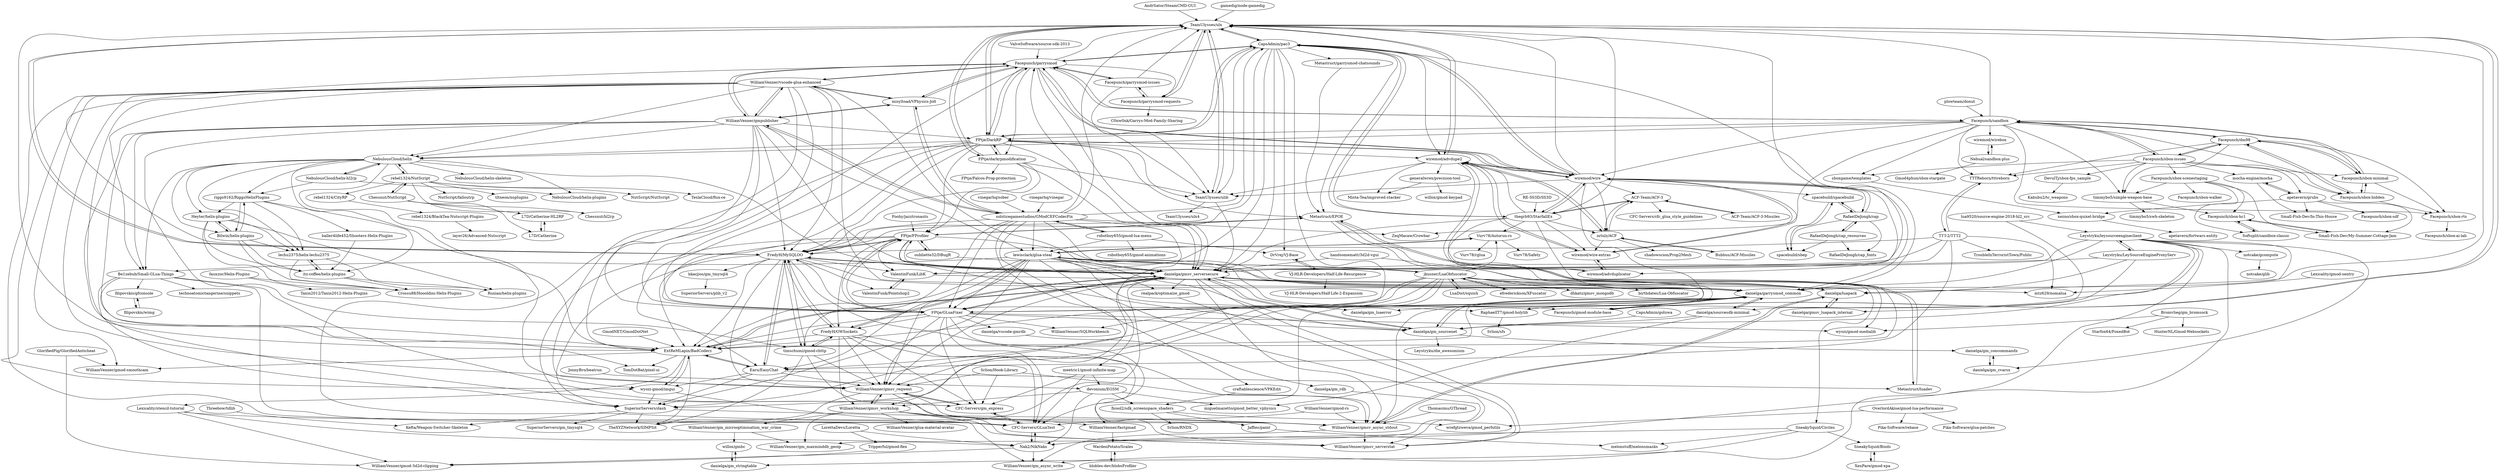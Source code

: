 digraph G {
"AndrSator/SteamCMD-GUI" -> "TeamUlysses/ulx" ["e"=1]
"ValveSoftware/source-sdk-2013" -> "Facepunch/garrysmod" ["e"=1]
"CapsAdmin/pac3" -> "TeamUlysses/ulx"
"CapsAdmin/pac3" -> "TeamUlysses/ulib"
"CapsAdmin/pac3" -> "wiremod/advdupe2"
"CapsAdmin/pac3" -> "FredyH/MySQLOO"
"CapsAdmin/pac3" -> "wiremod/wire"
"CapsAdmin/pac3" -> "thegrb93/StarfallEx"
"CapsAdmin/pac3" -> "ValentinFunk/LibK"
"CapsAdmin/pac3" -> "danielga/gmsv_serversecure"
"CapsAdmin/pac3" -> "Facepunch/garrysmod"
"CapsAdmin/pac3" -> "Earu/EasyChat"
"CapsAdmin/pac3" -> "danielga/garrysmod_common"
"CapsAdmin/pac3" -> "Metastruct/garrysmod-chatsounds"
"CapsAdmin/pac3" -> "FPtje/DarkRP"
"CapsAdmin/pac3" -> "DrVrej/VJ-Base"
"CapsAdmin/pac3" -> "Metastruct/EPOE"
"TTT-2/TTT2" -> "TTTReborn/tttreborn"
"TTT-2/TTT2" -> "danielga/gmsv_serversecure"
"TTT-2/TTT2" -> "FredyH/MySQLOO"
"TTT-2/TTT2" -> "Earu/EasyChat"
"TTT-2/TTT2" -> "ValentinFunk/LibK"
"TTT-2/TTT2" -> "mtz629/nomalua"
"TTT-2/TTT2" -> "TroubleInTerroristTown/Public" ["e"=1]
"SneakySquid/Circles" -> "Nak2/NikNaks"
"SneakySquid/Circles" -> "SneakySquid/Binds"
"SneakySquid/Circles" -> "melonstuff/melonsmasks"
"SneakySquid/Circles" -> "WilliamVenner/gm_async_write"
"plowteam/donut" -> "Facepunch/sandbox" ["e"=1]
"GlorifiedPig/GlorifiedAnticheat" -> "WilliamVenner/gmod-3d2d-clipping"
"GlorifiedPig/GlorifiedAnticheat" -> "WilliamVenner/gmod-smoothcam"
"lewisclark/glua-steal" -> "danielga/gmsv_serversecure"
"lewisclark/glua-steal" -> "Vurv78/Autorun-rs"
"lewisclark/glua-steal" -> "danielga/garrysmod_common"
"lewisclark/glua-steal" -> "danielga/gm_sourcenet"
"lewisclark/glua-steal" -> "Be1zebub/Small-GLua-Things"
"lewisclark/glua-steal" -> "SuperiorServers/dash"
"lewisclark/glua-steal" -> "Earu/EasyChat"
"lewisclark/glua-steal" -> "WilliamVenner/gmsv_reqwest"
"lewisclark/glua-steal" -> "ExtReMLapin/BadCoderz"
"lewisclark/glua-steal" -> "realpack/optimaize_gmod"
"lewisclark/glua-steal" -> "WilliamVenner/gmsv_serverstat"
"lewisclark/glua-steal" -> "Facepunch/gmod-module-base"
"lewisclark/glua-steal" -> "FPtje/GLuaFixer"
"lewisclark/glua-steal" -> "RaphaelIT7/gmod-holylib"
"lewisclark/glua-steal" -> "jkusner/LuaObfuscator"
"danielga/luapack" -> "danielga/gmsv_luapack_internal"
"danielga/luapack" -> "WilliamVenner/gmsv_async_stdout"
"solsticegamestudios/GModCEFCodecFix" -> "robotboy655/gmod-lua-menu"
"solsticegamestudios/GModCEFCodecFix" -> "misyltoad/VPhysics-Jolt" ["e"=1]
"solsticegamestudios/GModCEFCodecFix" -> "lewisclark/glua-steal"
"solsticegamestudios/GModCEFCodecFix" -> "WilliamVenner/gmpublisher"
"solsticegamestudios/GModCEFCodecFix" -> "FredyH/MySQLOO"
"solsticegamestudios/GModCEFCodecFix" -> "danielga/gmsv_serversecure"
"solsticegamestudios/GModCEFCodecFix" -> "Facepunch/garrysmod"
"solsticegamestudios/GModCEFCodecFix" -> "CapsAdmin/pac3"
"solsticegamestudios/GModCEFCodecFix" -> "timschumi/gmod-chttp"
"solsticegamestudios/GModCEFCodecFix" -> "TeamUlysses/ulx"
"solsticegamestudios/GModCEFCodecFix" -> "WilliamVenner/gmsv_workshop"
"solsticegamestudios/GModCEFCodecFix" -> "FPtje/GLuaFixer"
"solsticegamestudios/GModCEFCodecFix" -> "ZeqMacaw/Crowbar" ["e"=1]
"solsticegamestudios/GModCEFCodecFix" -> "craftablescience/VPKEdit" ["e"=1]
"solsticegamestudios/GModCEFCodecFix" -> "meetric1/gmod-infinite-map" ["e"=1]
"gamedig/node-gamedig" -> "TeamUlysses/ulx" ["e"=1]
"RafaelDeJongh/cap" -> "RafaelDeJongh/cap_resources"
"RafaelDeJongh/cap" -> "RafaelDeJongh/cap_fonts"
"RafaelDeJongh/cap" -> "spacebuild/spacebuild"
"RafaelDeJongh/cap" -> "spacebuild/sbep"
"RafaelDeJongh/cap" -> "wiremod/wire"
"RafaelDeJongh/cap_resources" -> "RafaelDeJongh/cap"
"RafaelDeJongh/cap_resources" -> "RafaelDeJongh/cap_fonts"
"RafaelDeJongh/cap_resources" -> "spacebuild/sbep"
"Facepunch/garrysmod-issues" -> "Facepunch/garrysmod-requests"
"Facepunch/garrysmod-issues" -> "TeamUlysses/ulx"
"Facepunch/garrysmod-issues" -> "Facepunch/garrysmod"
"Facepunch/garrysmod-issues" -> "TeamUlysses/ulib"
"FPtje/darkrpmodification" -> "FPtje/DarkRP"
"FPtje/darkrpmodification" -> "FPtje/Falcos-Prop-protection"
"FPtje/darkrpmodification" -> "TeamUlysses/ulx"
"FPtje/darkrpmodification" -> "FredyH/MySQLOO"
"FPtje/darkrpmodification" -> "TeamUlysses/ulib"
"FPtje/darkrpmodification" -> "FPtje/FProfiler"
"FPtje/darkrpmodification" -> "danielga/gmsv_serversecure"
"FredyH/GWSockets" -> "FredyH/MySQLOO"
"FredyH/GWSockets" -> "danielga/gmsv_serversecure"
"FredyH/GWSockets" -> "timschumi/gmod-chttp"
"FredyH/GWSockets" -> "CFC-Servers/GLuaTest"
"FredyH/GWSockets" -> "WilliamVenner/gmsv_reqwest"
"FredyH/GWSockets" -> "WilliamVenner/gmsv_workshop"
"FredyH/GWSockets" -> "WilliamVenner/gmsv_serverstat"
"FredyH/GWSockets" -> "ExtReMLapin/BadCoderz"
"FredyH/GWSockets" -> "CFC-Servers/gm_express"
"wiremod/advdupe2" -> "wiremod/wire-extras"
"wiremod/advdupe2" -> "wiremod/advduplicator"
"wiremod/advdupe2" -> "wiremod/wire"
"wiremod/advdupe2" -> "nrlulz/ACF"
"wiremod/advdupe2" -> "TeamUlysses/ulx"
"wiremod/advdupe2" -> "Mista-Tea/improved-stacker"
"wiremod/advdupe2" -> "TeamUlysses/ulib"
"wiremod/advdupe2" -> "generalwrex/precision-tool"
"LorettaDevs/Loretta" -> "Tripperful/gmod-flex"
"LorettaDevs/Loretta" -> "Nak2/NikNaks"
"Facepunch/garrysmod-requests" -> "Facepunch/garrysmod-issues"
"Facepunch/garrysmod-requests" -> "C0nw0nk/Garrys-Mod-Family-Sharing"
"Facepunch/garrysmod-requests" -> "TeamUlysses/ulx"
"danielga/gmsv_luapack_internal" -> "danielga/luapack"
"Threebow/tdlib" -> "Kefta/Weapon-Switcher-Skeleton"
"Lexicality/stencil-tutorial" -> "Nak2/NikNaks"
"Lexicality/stencil-tutorial" -> "CFC-Servers/GLuaTest"
"Lexicality/stencil-tutorial" -> "WilliamVenner/gmod-3d2d-clipping"
"wyozi-gmod/imgui" -> "ExtReMLapin/BadCoderz"
"wyozi-gmod/imgui" -> "CFC-Servers/GLuaTest"
"wyozi-gmod/imgui" -> "SuperiorServers/dash"
"VJ-HLR-Developers/Half-Life-Resurgence" -> "DrVrej/VJ-Base"
"VJ-HLR-Developers/Half-Life-Resurgence" -> "VJ-HLR-Developers/Half-Life-2-Expansion"
"Chessnut/NutScript" -> "rebel1324/NutScript"
"Chessnut/NutScript" -> "Chessnut/hl2rp"
"Chessnut/NutScript" -> "L7D/Catherine"
"Chessnut/NutScript" -> "L7D/Catherine-HL2RP"
"NebulousCloud/helix-hl2rp" -> "NebulousCloud/helix"
"NebulousCloud/helix-hl2rp" -> "NebulousCloud/helix-plugins"
"NebulousCloud/helix-hl2rp" -> "riggs9162/RiggsHelixPlugins"
"ValentinFunk/LibK" -> "ValentinFunk/Pointshop2"
"ValentinFunk/LibK" -> "mtz629/nomalua"
"GmodNET/GmodDotNet" -> "ExtReMLapin/BadCoderz"
"Bromvlieg/gm_bromsock" -> "Starfox64/FoxedBot"
"Bromvlieg/gm_bromsock" -> "HunterNL/Gmod-Websockets"
"Bromvlieg/gm_bromsock" -> "wyozi/gmod-medialib"
"oubliette32/DBugR" -> "FPtje/FProfiler"
"oubliette32/DBugR" -> "danielga/luapack"
"Foohy/jazztronauts" -> "FPtje/FProfiler"
"generalwrex/precision-tool" -> "willox/gmod-keypad"
"generalwrex/precision-tool" -> "Mista-Tea/improved-stacker"
"Thomasims/GThread" -> "WilliamVenner/gmsv_async_stdout"
"ValentinFunk/Pointshop2" -> "ValentinFunk/LibK"
"handsomematt/3d2d-vgui" -> "danielga/gmsv_serversecure"
"handsomematt/3d2d-vgui" -> "SneakySquid/Circles"
"Lexicality/gmod-sentry" -> "mtz629/nomalua"
"notcake/gcompute" -> "notcake/glib"
"Tripperful/gmod-flex" -> "WilliamVenner/gmod-3d2d-clipping"
"RE-SS3D/SS3D" -> "thegrb93/StarfallEx" ["e"=1]
"Be1zebub/Small-GLua-Things" -> "TomDotBat/pixel-ui"
"Be1zebub/Small-GLua-Things" -> "CFC-Servers/gm_express"
"Be1zebub/Small-GLua-Things" -> "SuperiorServers/dash"
"Be1zebub/Small-GLua-Things" -> "CFC-Servers/GLuaTest"
"Be1zebub/Small-GLua-Things" -> "technoatomictangerine/snippets"
"Be1zebub/Small-GLua-Things" -> "filipovskis/gfconsole"
"Leystryku/LeySourceEngineProxyServ" -> "Leystryku/leysourceengineclient"
"Leystryku/LeySourceEngineProxyServ" -> "danielga/luapack"
"Leystryku/LeySourceEngineProxyServ" -> "danielga/gmsv_serversecure"
"Leystryku/LeySourceEngineProxyServ" -> "danielga/gmsv_luapack_internal"
"robotboy655/gmod-lua-menu" -> "robotboy655/gmod-animations" ["e"=1]
"robotboy655/gmod-lua-menu" -> "solsticegamestudios/GModCEFCodecFix"
"robotboy655/gmod-lua-menu" -> "lewisclark/glua-steal"
"robotboy655/gmod-lua-menu" -> "DrVrej/VJ-Base"
"Srlion/Hook-Library" -> "WilliamVenner/gmsv_reqwest"
"Srlion/Hook-Library" -> "CFC-Servers/gm_express"
"Srlion/Hook-Library" -> "WilliamVenner/gmsv_async_stdout"
"ACF-Team/ACF-3" -> "ACF-Team/ACF-3-Missiles"
"ACF-Team/ACF-3" -> "thegrb93/StarfallEx"
"ACF-Team/ACF-3" -> "CFC-Servers/cfc_glua_style_guidelines"
"ACF-Team/ACF-3" -> "nrlulz/ACF"
"lua9520/source-engine-2018-hl2_src" -> "Leystryku/leysourceengineclient" ["e"=1]
"lua9520/source-engine-2018-hl2_src" -> "danielga/sourcesdk-minimal" ["e"=1]
"Metastruct/EPOE" -> "Metastruct/luadev"
"Metastruct/EPOE" -> "danielga/luapack"
"Metastruct/EPOE" -> "FPtje/FProfiler"
"Metastruct/EPOE" -> "wyozi/gmod-medialib"
"FredyH/MySQLOO" -> "FredyH/GWSockets"
"FredyH/MySQLOO" -> "danielga/gmsv_serversecure"
"FredyH/MySQLOO" -> "timschumi/gmod-chttp"
"FredyH/MySQLOO" -> "bkacjios/gm_tmysql4"
"FredyH/MySQLOO" -> "Earu/EasyChat"
"FredyH/MySQLOO" -> "SuperiorServers/dash"
"FredyH/MySQLOO" -> "Metastruct/EPOE"
"FredyH/MySQLOO" -> "FPtje/FProfiler"
"FredyH/MySQLOO" -> "TeamUlysses/ulx"
"FredyH/MySQLOO" -> "ValentinFunk/LibK"
"FredyH/MySQLOO" -> "ValentinFunk/Pointshop2"
"FredyH/MySQLOO" -> "WilliamVenner/gmsv_async_stdout"
"FredyH/MySQLOO" -> "WilliamVenner/gmsv_reqwest"
"FredyH/MySQLOO" -> "ExtReMLapin/BadCoderz"
"FredyH/MySQLOO" -> "danielga/garrysmod_common"
"fauxzor/Helix-Plugins" -> "Taxin2012/Taxin2012-Helix-Plugins"
"fauxzor/Helix-Plugins" -> "Crossu88/Hoooldini-Helix-Plugins"
"lechu2375/helix-lechu2375" -> "itz-coffee/helix-plugins"
"lechu2375/helix-lechu2375" -> "Runian/helix-plugins"
"lechu2375/helix-lechu2375" -> "Crossu88/Hoooldini-Helix-Plugins"
"Heyter/helix-plugins" -> "lechu2375/helix-lechu2375"
"Heyter/helix-plugins" -> "itz-coffee/helix-plugins"
"Heyter/helix-plugins" -> "Crossu88/Hoooldini-Helix-Plugins"
"Heyter/helix-plugins" -> "Bilwin/helix-plugins"
"Heyter/helix-plugins" -> "Runian/helix-plugins"
"timschumi/gmod-chttp" -> "TheXYZNetwork/SIMPSit"
"timschumi/gmod-chttp" -> "WilliamVenner/gmsv_reqwest"
"timschumi/gmod-chttp" -> "WilliamVenner/gmsv_async_stdout"
"timschumi/gmod-chttp" -> "FredyH/MySQLOO"
"timschumi/gmod-chttp" -> "FredyH/GWSockets"
"SneakySquid/Binds" -> "XenPare/gmod-xpa"
"realpack/optimaize_gmod" -> "WilliamVenner/gmsv_serverstat"
"Bubbus/ACF-Missiles" -> "nrlulz/ACF"
"ExtReMLapin/BadCoderz" -> "wyozi-gmod/imgui"
"ExtReMLapin/BadCoderz" -> "TheXYZNetwork/SIMPSit"
"ExtReMLapin/BadCoderz" -> "TomDotBat/pixel-ui"
"ExtReMLapin/BadCoderz" -> "danielga/gmsv_serversecure"
"ExtReMLapin/BadCoderz" -> "WilliamVenner/gmod-smoothcam"
"ExtReMLapin/BadCoderz" -> "Lexicality/stencil-tutorial"
"ExtReMLapin/BadCoderz" -> "Earu/EasyChat"
"ACF-Team/ACF-3-Missiles" -> "ACF-Team/ACF-3"
"WilliamVenner/vscode-glua-enhanced" -> "WilliamVenner/gmpublisher"
"WilliamVenner/vscode-glua-enhanced" -> "NebulousCloud/helix"
"WilliamVenner/vscode-glua-enhanced" -> "WilliamVenner/gmsv_reqwest"
"WilliamVenner/vscode-glua-enhanced" -> "FPtje/GLuaFixer"
"WilliamVenner/vscode-glua-enhanced" -> "WilliamVenner/gmsv_async_stdout"
"WilliamVenner/vscode-glua-enhanced" -> "CFC-Servers/GLuaTest"
"WilliamVenner/vscode-glua-enhanced" -> "ExtReMLapin/BadCoderz"
"WilliamVenner/vscode-glua-enhanced" -> "misyltoad/VPhysics-Jolt" ["e"=1]
"WilliamVenner/vscode-glua-enhanced" -> "danielga/gmsv_serversecure"
"WilliamVenner/vscode-glua-enhanced" -> "wyozi-gmod/imgui"
"WilliamVenner/vscode-glua-enhanced" -> "Facepunch/garrysmod"
"WilliamVenner/vscode-glua-enhanced" -> "Be1zebub/Small-GLua-Things"
"WilliamVenner/vscode-glua-enhanced" -> "FredyH/MySQLOO"
"WilliamVenner/vscode-glua-enhanced" -> "danielga/garrysmod_common"
"WilliamVenner/vscode-glua-enhanced" -> "WilliamVenner/gmod-smoothcam"
"FPtje/GLuaFixer" -> "FPtje/FProfiler"
"FPtje/GLuaFixer" -> "danielga/gmsv_serversecure"
"FPtje/GLuaFixer" -> "danielga/garrysmod_common"
"FPtje/GLuaFixer" -> "ExtReMLapin/BadCoderz"
"FPtje/GLuaFixer" -> "WilliamVenner/fastgmad"
"FPtje/GLuaFixer" -> "danielga/vscode-gmrdb"
"FPtje/GLuaFixer" -> "wyozi/gmod-medialib"
"FPtje/GLuaFixer" -> "CFC-Servers/gm_express"
"FPtje/GLuaFixer" -> "FredyH/GWSockets"
"FPtje/GLuaFixer" -> "FredyH/MySQLOO"
"FPtje/GLuaFixer" -> "CFC-Servers/GLuaTest"
"FPtje/GLuaFixer" -> "danielga/gm_sourcenet"
"FPtje/GLuaFixer" -> "WilliamVenner/gmsv_reqwest"
"FPtje/GLuaFixer" -> "WilliamVenner/SQLWorkbench"
"WilliamVenner/gmpublisher" -> "WilliamVenner/vscode-glua-enhanced"
"WilliamVenner/gmpublisher" -> "Facepunch/garrysmod"
"WilliamVenner/gmpublisher" -> "misyltoad/VPhysics-Jolt" ["e"=1]
"WilliamVenner/gmpublisher" -> "FPtje/GLuaFixer"
"WilliamVenner/gmpublisher" -> "solsticegamestudios/GModCEFCodecFix"
"WilliamVenner/gmpublisher" -> "FredyH/MySQLOO"
"WilliamVenner/gmpublisher" -> "danielga/gmsv_serversecure"
"WilliamVenner/gmpublisher" -> "FPtje/DarkRP"
"WilliamVenner/gmpublisher" -> "WilliamVenner/gmsv_reqwest"
"WilliamVenner/gmpublisher" -> "NebulousCloud/helix"
"WilliamVenner/gmpublisher" -> "ExtReMLapin/BadCoderz"
"WilliamVenner/gmpublisher" -> "lewisclark/glua-steal"
"WilliamVenner/gmpublisher" -> "Be1zebub/Small-GLua-Things"
"WilliamVenner/gmpublisher" -> "timschumi/gmod-chttp"
"WilliamVenner/gmpublisher" -> "CFC-Servers/gm_express"
"timmybo5/simple-weapon-base" -> "Facepunch/sbox-hc1"
"timmybo5/simple-weapon-base" -> "timmybo5/swb-skeleton"
"Facepunch/sandbox" -> "Facepunch/dm98"
"Facepunch/sandbox" -> "Facepunch/sbox-issues"
"Facepunch/sandbox" -> "Facepunch/sbox-minimal"
"Facepunch/sandbox" -> "Facepunch/garrysmod"
"Facepunch/sandbox" -> "wiremod/wirebox"
"Facepunch/sandbox" -> "Facepunch/sbox-hidden"
"Facepunch/sandbox" -> "TTTReborn/tttreborn"
"Facepunch/sandbox" -> "Facepunch/sbox-rts"
"Facepunch/sandbox" -> "NebulousCloud/helix"
"Facepunch/sandbox" -> "timmybo5/simple-weapon-base"
"Facepunch/sandbox" -> "FPtje/DarkRP"
"Facepunch/sandbox" -> "wiremod/wire"
"Facepunch/sandbox" -> "sboxgame/templates"
"Facepunch/sandbox" -> "TeamUlysses/ulx"
"Facepunch/sandbox" -> "ZeqMacaw/Crowbar" ["e"=1]
"Vurv78/Autorun-rs" -> "Vurv78/Safety"
"Vurv78/Autorun-rs" -> "Vurv78/rglua"
"Vurv78/Autorun-rs" -> "lewisclark/glua-steal"
"wiremod/wirebox" -> "Nebual/sandbox-plus"
"Facepunch/sbox-issues" -> "Facepunch/sandbox"
"Facepunch/sbox-issues" -> "Facepunch/dm98"
"Facepunch/sbox-issues" -> "Facepunch/sbox-minimal"
"Facepunch/sbox-issues" -> "Facepunch/sbox-hidden"
"Facepunch/sbox-issues" -> "DevulTj/sbox-fps_sample"
"Facepunch/sbox-issues" -> "Facepunch/sbox-scenestaging"
"Facepunch/sbox-issues" -> "timmybo5/simple-weapon-base"
"Facepunch/sbox-issues" -> "sboxgame/templates"
"Facepunch/sbox-issues" -> "TTTReborn/tttreborn"
"Facepunch/sbox-issues" -> "apetavern/grubs"
"Facepunch/sbox-issues" -> "mocha-engine/mocha"
"Facepunch/dm98" -> "Facepunch/sbox-minimal"
"Facepunch/dm98" -> "Facepunch/sbox-hidden"
"Facepunch/dm98" -> "Facepunch/sandbox"
"Facepunch/dm98" -> "Facepunch/sbox-issues"
"Facepunch/dm98" -> "Facepunch/sbox-rts"
"Facepunch/dm98" -> "timmybo5/simple-weapon-base"
"Facepunch/dm98" -> "TTTReborn/tttreborn"
"WilliamVenner/gmsv_reqwest" -> "WilliamVenner/gmsv_serverstat"
"WilliamVenner/gmsv_reqwest" -> "WilliamVenner/gmsv_workshop"
"WilliamVenner/gmsv_reqwest" -> "WilliamVenner/gmsv_async_stdout"
"WilliamVenner/gmsv_reqwest" -> "CFC-Servers/gm_express"
"WilliamVenner/gmsv_reqwest" -> "TheXYZNetwork/SIMPSit"
"Facepunch/sbox-hidden" -> "Facepunch/dm98"
"Facepunch/sbox-hidden" -> "Facepunch/sbox-minimal"
"Facepunch/sbox-hidden" -> "Facepunch/sbox-rts"
"Facepunch/sbox-minimal" -> "Facepunch/dm98"
"Facepunch/sbox-minimal" -> "Facepunch/sbox-hidden"
"Facepunch/sbox-minimal" -> "Facepunch/sbox-rts"
"Facepunch/sbox-minimal" -> "Facepunch/sandbox"
"TTTReborn/tttreborn" -> "TTT-2/TTT2"
"Metastruct/garrysmod-chatsounds" -> "Metastruct/EPOE"
"L7D/Catherine" -> "L7D/Catherine-HL2RP"
"L7D/Catherine-HL2RP" -> "L7D/Catherine"
"Bilwin/helix-plugins" -> "riggs9162/RiggsHelixPlugins"
"Bilwin/helix-plugins" -> "lechu2375/helix-lechu2375"
"Bilwin/helix-plugins" -> "Heyter/helix-plugins"
"Bilwin/helix-plugins" -> "itz-coffee/helix-plugins"
"Bilwin/helix-plugins" -> "Crossu88/Hoooldini-Helix-Plugins"
"riggs9162/RiggsHelixPlugins" -> "Bilwin/helix-plugins"
"riggs9162/RiggsHelixPlugins" -> "lechu2375/helix-lechu2375"
"riggs9162/RiggsHelixPlugins" -> "baller4life452/Shooters-Helix-Plugins"
"riggs9162/RiggsHelixPlugins" -> "itz-coffee/helix-plugins"
"riggs9162/RiggsHelixPlugins" -> "Heyter/helix-plugins"
"baller4life452/Shooters-Helix-Plugins" -> "itz-coffee/helix-plugins"
"itz-coffee/helix-plugins" -> "Runian/helix-plugins"
"itz-coffee/helix-plugins" -> "lechu2375/helix-lechu2375"
"itz-coffee/helix-plugins" -> "Crossu88/Hoooldini-Helix-Plugins"
"WilliamVenner/gmsv_async_stdout" -> "WilliamVenner/gm_async_write"
"WilliamVenner/gmsv_async_stdout" -> "danielga/luapack"
"WilliamVenner/gmsv_async_stdout" -> "WilliamVenner/gmsv_serverstat"
"Nebual/sandbox-plus" -> "wiremod/wirebox"
"Nebual/sandbox-plus" -> "Gmod4phun/sbox-stargate"
"XenPare/gmod-xpa" -> "SneakySquid/Binds"
"danielga/gm_rdb" -> "WilliamVenner/gm_maxminddb_geoip"
"danielga/vscode-gmrdb" -> "danielga/gm_rdb"
"Facepunch/sbox-rts" -> "Facepunch/sbox-ai-lab"
"willox/gmbc" -> "danielga/gm_stringtable"
"filipovskis/gfconsole" -> "filipovskis/wimg"
"Nak2/NikNaks" -> "WilliamVenner/gmod-3d2d-clipping"
"Nak2/NikNaks" -> "CFC-Servers/GLuaTest"
"Nak2/NikNaks" -> "WilliamVenner/gm_async_write"
"apetavern/grubs" -> "Small-Fish-Dev/In-This-House"
"apetavern/grubs" -> "mocha-engine/mocha"
"apetavern/grubs" -> "Facepunch/sbox-sdf"
"apetavern/grubs" -> "Small-Fish-Dev/My-Summer-Cottage-Jam"
"apetavern/grubs" -> "xezno/sbox-quixel-bridge"
"OverlordAkise/gmod-lua-performance" -> "Pika-Software/rebase"
"OverlordAkise/gmod-lua-performance" -> "Pika-Software/glua-patches"
"OverlordAkise/gmod-lua-performance" -> "wrefgtzweve/gmod_perfutils"
"mocha-engine/mocha" -> "apetavern/grubs"
"mocha-engine/mocha" -> "Small-Fish-Dev/In-This-House"
"wiremod/wire" -> "wiremod/advdupe2"
"wiremod/wire" -> "wiremod/wire-extras"
"wiremod/wire" -> "thegrb93/StarfallEx"
"wiremod/wire" -> "wiremod/advduplicator"
"wiremod/wire" -> "Facepunch/garrysmod"
"wiremod/wire" -> "TeamUlysses/ulx"
"wiremod/wire" -> "CapsAdmin/pac3"
"wiremod/wire" -> "nrlulz/ACF"
"wiremod/wire" -> "spacebuild/spacebuild"
"wiremod/wire" -> "RafaelDeJongh/cap"
"wiremod/wire" -> "ACF-Team/ACF-3"
"wiremod/wire" -> "FPtje/DarkRP"
"wiremod/wire" -> "TeamUlysses/ulib"
"wiremod/wire" -> "FPtje/GLuaFixer"
"wiremod/wire" -> "danielga/garrysmod_common"
"danielga/gm_sourcenet" -> "danielga/garrysmod_common"
"danielga/gm_sourcenet" -> "danielga/gmsv_serversecure"
"danielga/gm_sourcenet" -> "danielga/gm_concommandx"
"danielga/gm_sourcenet" -> "Leystryku/die_awesomium"
"WilliamVenner/gm_microoptimisation_war_crime" -> "WilliamVenner/gm_maxminddb_geoip"
"WilliamVenner/gm_microoptimisation_war_crime" -> "willox/gmbc"
"WilliamVenner/gmsv_workshop" -> "WilliamVenner/gm_async_write"
"WilliamVenner/gmsv_workshop" -> "WilliamVenner/gmsv_reqwest"
"WilliamVenner/gmsv_workshop" -> "WilliamVenner/gmsv_serverstat"
"WilliamVenner/gmsv_workshop" -> "WilliamVenner/fastgmad"
"WilliamVenner/gmsv_workshop" -> "WilliamVenner/gm_maxminddb_geoip"
"WilliamVenner/gmsv_workshop" -> "WilliamVenner/gm_microoptimisation_war_crime"
"WilliamVenner/gmsv_workshop" -> "WilliamVenner/glua-material-avatar"
"danielga/gmsv_serversecure" -> "danielga/gm_sourcenet"
"danielga/gmsv_serversecure" -> "danielga/garrysmod_common"
"danielga/gmsv_serversecure" -> "WilliamVenner/gmsv_reqwest"
"danielga/gmsv_serversecure" -> "WilliamVenner/gmsv_serverstat"
"danielga/gmsv_serversecure" -> "WilliamVenner/gmsv_async_stdout"
"danielga/gmsv_serversecure" -> "FredyH/MySQLOO"
"danielga/gmsv_serversecure" -> "SuperiorServers/dash"
"danielga/gmsv_serversecure" -> "danielga/gm_luaerror"
"danielga/gmsv_serversecure" -> "ExtReMLapin/BadCoderz"
"danielga/gmsv_serversecure" -> "FredyH/GWSockets"
"danielga/gmsv_serversecure" -> "danielga/luapack"
"danielga/gmsv_serversecure" -> "FPtje/FProfiler"
"danielga/gmsv_serversecure" -> "realpack/optimaize_gmod"
"danielga/gmsv_serversecure" -> "TheXYZNetwork/SIMPSit"
"danielga/gmsv_serversecure" -> "FPtje/GLuaFixer"
"WilliamVenner/gmod-rs" -> "WilliamVenner/gmsv_async_stdout"
"WilliamVenner/gmod-rs" -> "CFC-Servers/GLuaTest"
"thegrb93/StarfallEx" -> "wiremod/wire"
"thegrb93/StarfallEx" -> "wiremod/wire-extras"
"thegrb93/StarfallEx" -> "ACF-Team/ACF-3"
"thegrb93/StarfallEx" -> "wiremod/advdupe2"
"thegrb93/StarfallEx" -> "TeamUlysses/ulx"
"thegrb93/StarfallEx" -> "CapsAdmin/pac3"
"thegrb93/StarfallEx" -> "nrlulz/ACF"
"thegrb93/StarfallEx" -> "danielga/gmsv_serversecure"
"thegrb93/StarfallEx" -> "danielga/garrysmod_common"
"thegrb93/StarfallEx" -> "ExtReMLapin/BadCoderz"
"thegrb93/StarfallEx" -> "Vurv78/Autorun-rs"
"danielga/garrysmod_common" -> "danielga/sourcesdk-minimal"
"danielga/garrysmod_common" -> "danielga/gm_sourcenet"
"danielga/garrysmod_common" -> "danielga/gmsv_serversecure"
"danielga/garrysmod_common" -> "danielga/gm_luaerror"
"danielga/garrysmod_common" -> "Facepunch/gmod-module-base"
"danielga/garrysmod_common" -> "FPtje/GLuaFixer"
"danielga/garrysmod_common" -> "ExtReMLapin/BadCoderz"
"danielga/garrysmod_common" -> "RaphaelIT7/gmod-holylib"
"TeamUlysses/ulx" -> "TeamUlysses/ulib"
"TeamUlysses/ulx" -> "wiremod/advdupe2"
"TeamUlysses/ulx" -> "CapsAdmin/pac3"
"TeamUlysses/ulx" -> "FredyH/MySQLOO"
"TeamUlysses/ulx" -> "Facepunch/gmod-module-base"
"TeamUlysses/ulx" -> "danielga/gmsv_serversecure"
"TeamUlysses/ulx" -> "ExtReMLapin/BadCoderz"
"TeamUlysses/ulx" -> "Facepunch/garrysmod-requests"
"TeamUlysses/ulx" -> "FPtje/darkrpmodification"
"TeamUlysses/ulx" -> "FPtje/DarkRP"
"TeamUlysses/ulx" -> "danielga/garrysmod_common"
"TeamUlysses/ulib" -> "TeamUlysses/ulx"
"TeamUlysses/ulib" -> "TeamUlysses/ulx4"
"TeamUlysses/ulib" -> "danielga/gmsv_serversecure"
"wiremod/advduplicator" -> "wiremod/wire-extras"
"wiremod/advduplicator" -> "wiremod/advdupe2"
"Metastruct/luadev" -> "Metastruct/EPOE"
"bkacjios/gm_tmysql4" -> "SuperiorServers/plib_v2"
"danielga/gm_stringtable" -> "willox/gmbc"
"CFC-Servers/GLuaTest" -> "CFC-Servers/gm_express"
"CFC-Servers/GLuaTest" -> "Nak2/NikNaks"
"filipovskis/wimg" -> "filipovskis/gfconsole"
"xezno/sbox-quixel-bridge" -> "apetavern/fortwars-entity"
"danielga/gm_cvarsx" -> "danielga/gm_concommandx"
"danielga/gm_concommandx" -> "danielga/gm_cvarsx"
"meetric1/gmod-infinite-map" -> "devonium/EGSM" ["e"=1]
"meetric1/gmod-infinite-map" -> "CFC-Servers/gm_express" ["e"=1]
"meetric1/gmod-infinite-map" -> "CFC-Servers/GLuaTest" ["e"=1]
"vinegarhq/vinegar" -> "solsticegamestudios/GModCEFCodecFix" ["e"=1]
"Leystryku/leysourceengineclient" -> "Leystryku/LeySourceEngineProxyServ"
"Leystryku/leysourceengineclient" -> "danielga/garrysmod_common"
"Leystryku/leysourceengineclient" -> "danielga/gm_sourcenet"
"Leystryku/leysourceengineclient" -> "notcake/gcompute"
"Leystryku/leysourceengineclient" -> "danielga/gmsv_serversecure"
"Leystryku/leysourceengineclient" -> "Nak2/NikNaks"
"Leystryku/leysourceengineclient" -> "danielga/gm_stringtable"
"Leystryku/leysourceengineclient" -> "RaphaelIT7/gmod-holylib"
"Leystryku/leysourceengineclient" -> "danielga/gm_cvarsx"
"Leystryku/leysourceengineclient" -> "danielga/luapack"
"misyltoad/VPhysics-Jolt" -> "solsticegamestudios/GModCEFCodecFix" ["e"=1]
"misyltoad/VPhysics-Jolt" -> "WilliamVenner/gmpublisher" ["e"=1]
"misyltoad/VPhysics-Jolt" -> "WilliamVenner/vscode-glua-enhanced" ["e"=1]
"misyltoad/VPhysics-Jolt" -> "Facepunch/garrysmod" ["e"=1]
"danielga/sourcesdk-minimal" -> "danielga/garrysmod_common"
"danielga/sourcesdk-minimal" -> "danielga/gm_sourcenet"
"danielga/sourcesdk-minimal" -> "miguelmazetto/gmod_better_vphysics"
"craftablescience/VPKEdit" -> "ficool2/sdk_screenspace_shaders" ["e"=1]
"spacebuild/spacebuild" -> "spacebuild/sbep"
"spacebuild/spacebuild" -> "RafaelDeJongh/cap"
"FPtje/FProfiler" -> "oubliette32/DBugR"
"FPtje/FProfiler" -> "FPtje/GLuaFixer"
"FPtje/FProfiler" -> "danielga/gmsv_serversecure"
"FPtje/FProfiler" -> "Metastruct/EPOE"
"FPtje/FProfiler" -> "FredyH/MySQLOO"
"FPtje/FProfiler" -> "ExtReMLapin/BadCoderz"
"FPtje/FProfiler" -> "ValentinFunk/LibK"
"FPtje/FProfiler" -> "danielga/garrysmod_common"
"FPtje/FProfiler" -> "FredyH/GWSockets"
"FPtje/FProfiler" -> "SuperiorServers/dash"
"FPtje/FProfiler" -> "danielga/gm_sourcenet"
"LuaDist/squish" -> "jkusner/LuaObfuscator"
"DrVrej/VJ-Base" -> "VJ-HLR-Developers/Half-Life-Resurgence"
"spacebuild/sbep" -> "spacebuild/spacebuild"
"sboxgame/templates" -> "xezno/sbox-quixel-bridge"
"CFC-Servers/gm_express" -> "CFC-Servers/GLuaTest"
"CFC-Servers/gm_express" -> "WilliamVenner/gmsv_reqwest"
"DevulTj/sbox-fps_sample" -> "Kabubu2/tc_weapons"
"JonnyBro/beatrun" -> "devonium/EGSM" ["e"=1]
"jkusner/LuaObfuscator" -> "ExtReMLapin/BadCoderz"
"jkusner/LuaObfuscator" -> "danielga/luapack"
"jkusner/LuaObfuscator" -> "efrederickson/XFuscator" ["e"=1]
"jkusner/LuaObfuscator" -> "WilliamVenner/gmsv_reqwest"
"jkusner/LuaObfuscator" -> "WilliamVenner/gmsv_async_stdout"
"jkusner/LuaObfuscator" -> "LuaDist/squish"
"jkusner/LuaObfuscator" -> "WilliamVenner/SQLWorkbench"
"jkusner/LuaObfuscator" -> "lewisclark/glua-steal"
"jkusner/LuaObfuscator" -> "SuperiorServers/dash"
"jkusner/LuaObfuscator" -> "FPtje/GLuaFixer"
"jkusner/LuaObfuscator" -> "CFC-Servers/GLuaTest"
"jkusner/LuaObfuscator" -> "Vurv78/Autorun-rs"
"jkusner/LuaObfuscator" -> "dhkatz/gmsv_mongodb"
"jkusner/LuaObfuscator" -> "birthdates/Lua-Obfuscator" ["e"=1]
"devonium/EGSM" -> "WilliamVenner/gmsv_workshop"
"devonium/EGSM" -> "ficool2/sdk_screenspace_shaders"
"devonium/EGSM" -> "Nak2/NikNaks"
"devonium/EGSM" -> "miguelmazetto/gmod_better_vphysics"
"SuperiorServers/dash" -> "SuperiorServers/gm_tmysql4"
"SuperiorServers/dash" -> "Kefta/Weapon-Switcher-Skeleton"
"SuperiorServers/dash" -> "WilliamVenner/gmsv_async_stdout"
"SuperiorServers/dash" -> "TheXYZNetwork/SIMPSit"
"FPtje/DarkRP" -> "FPtje/darkrpmodification"
"FPtje/DarkRP" -> "Facepunch/garrysmod"
"FPtje/DarkRP" -> "TeamUlysses/ulx"
"FPtje/DarkRP" -> "FredyH/MySQLOO"
"FPtje/DarkRP" -> "TeamUlysses/ulib"
"FPtje/DarkRP" -> "danielga/gmsv_serversecure"
"FPtje/DarkRP" -> "FPtje/GLuaFixer"
"FPtje/DarkRP" -> "wiremod/wire"
"FPtje/DarkRP" -> "FPtje/FProfiler"
"FPtje/DarkRP" -> "wiremod/advdupe2"
"FPtje/DarkRP" -> "Metastruct/EPOE"
"FPtje/DarkRP" -> "CapsAdmin/pac3"
"FPtje/DarkRP" -> "NebulousCloud/helix"
"FPtje/DarkRP" -> "Earu/EasyChat"
"FPtje/DarkRP" -> "ExtReMLapin/BadCoderz"
"wiremod/wire-extras" -> "wiremod/advdupe2"
"wiremod/wire-extras" -> "wiremod/advduplicator"
"wiremod/wire-extras" -> "wiremod/wire"
"CapsAdmin/goluwa" -> "danielga/gm_sourcenet" ["e"=1]
"WilliamVenner/fastgmad" -> "WardenPotato/Scales"
"Facepunch/sbox-scenestaging" -> "Facepunch/sbox-hc1"
"Facepunch/sbox-scenestaging" -> "Softsplit/sandbox-classic"
"Facepunch/sbox-scenestaging" -> "Facepunch/sbox-walker"
"Facepunch/sbox-scenestaging" -> "Small-Fish-Dev/My-Summer-Cottage-Jam"
"Facepunch/sbox-scenestaging" -> "timmybo5/simple-weapon-base"
"Facepunch/garrysmod" -> "FPtje/DarkRP"
"Facepunch/garrysmod" -> "TeamUlysses/ulx"
"Facepunch/garrysmod" -> "Facepunch/sandbox"
"Facepunch/garrysmod" -> "wiremod/wire"
"Facepunch/garrysmod" -> "Facepunch/garrysmod-issues"
"Facepunch/garrysmod" -> "WilliamVenner/gmpublisher"
"Facepunch/garrysmod" -> "FredyH/MySQLOO"
"Facepunch/garrysmod" -> "CapsAdmin/pac3"
"Facepunch/garrysmod" -> "TeamUlysses/ulib"
"Facepunch/garrysmod" -> "danielga/gmsv_serversecure"
"Facepunch/garrysmod" -> "Facepunch/garrysmod-requests"
"Facepunch/garrysmod" -> "FPtje/GLuaFixer"
"Facepunch/garrysmod" -> "WilliamVenner/vscode-glua-enhanced"
"Facepunch/garrysmod" -> "misyltoad/VPhysics-Jolt" ["e"=1]
"Facepunch/garrysmod" -> "FPtje/darkrpmodification"
"Small-Fish-Dev/My-Summer-Cottage-Jam" -> "Facepunch/sbox-hc1"
"rebel1324/NutScript" -> "rebel1324/CityRP"
"rebel1324/NutScript" -> "tltneon/nsplugins"
"rebel1324/NutScript" -> "NutScript/NutScript"
"rebel1324/NutScript" -> "NebulousCloud/helix"
"rebel1324/NutScript" -> "Chessnut/NutScript"
"rebel1324/NutScript" -> "TeslaCloud/flux-ce"
"rebel1324/NutScript" -> "Chessnut/hl2rp"
"rebel1324/NutScript" -> "NutScript/falloutrp"
"WardenPotato/Scales" -> "blobles-dev/blobsProfiler"
"efrederickson/XFuscator" -> "jkusner/LuaObfuscator" ["e"=1]
"nrlulz/ACF" -> "Bubbus/ACF-Missiles"
"nrlulz/ACF" -> "wiremod/advdupe2"
"nrlulz/ACF" -> "wiremod/wire-extras"
"nrlulz/ACF" -> "ACF-Team/ACF-3"
"nrlulz/ACF" -> "shadowscion/Prop2Mesh"
"Softsplit/sandbox-classic" -> "Facepunch/sbox-hc1"
"vinegarhq/sober" -> "solsticegamestudios/GModCEFCodecFix" ["e"=1]
"RaphaelIT7/gmod-holylib" -> "Srlion/sfs"
"Facepunch/gmod-module-base" -> "danielga/garrysmod_common"
"Facepunch/gmod-module-base" -> "TeamUlysses/ulx"
"Facepunch/sbox-hc1" -> "Softsplit/sandbox-classic"
"Facepunch/sbox-hc1" -> "Small-Fish-Dev/My-Summer-Cottage-Jam"
"Jaffies/paint" -> "melonstuff/melonsmasks"
"blobles-dev/blobsProfiler" -> "WardenPotato/Scales"
"ficool2/sdk_screenspace_shaders" -> "Srlion/RNDX"
"ficool2/sdk_screenspace_shaders" -> "wrefgtzweve/gmod_perfutils"
"ficool2/sdk_screenspace_shaders" -> "Jaffies/paint"
"NebulousCloud/helix" -> "NebulousCloud/helix-hl2rp"
"NebulousCloud/helix" -> "rebel1324/NutScript"
"NebulousCloud/helix" -> "danielga/gmsv_serversecure"
"NebulousCloud/helix" -> "Bilwin/helix-plugins"
"NebulousCloud/helix" -> "ExtReMLapin/BadCoderz"
"NebulousCloud/helix" -> "wyozi-gmod/imgui"
"NebulousCloud/helix" -> "NebulousCloud/helix-plugins"
"NebulousCloud/helix" -> "riggs9162/RiggsHelixPlugins"
"NebulousCloud/helix" -> "NebulousCloud/helix-skeleton"
"NebulousCloud/helix" -> "Be1zebub/Small-GLua-Things"
"NebulousCloud/helix" -> "Heyter/helix-plugins"
"NebulousCloud/helix" -> "lechu2375/helix-lechu2375"
"rebel1324/BlackTea-Nutscript-Plugins" -> "layer26/Advanced-Nutscript"
"rebel1324/CityRP" -> "rebel1324/BlackTea-Nutscript-Plugins"
"Earu/EasyChat" -> "ExtReMLapin/BadCoderz"
"Earu/EasyChat" -> "WilliamVenner/gmsv_reqwest"
"Earu/EasyChat" -> "FredyH/MySQLOO"
"Earu/EasyChat" -> "SuperiorServers/dash"
"Earu/EasyChat" -> "Metastruct/luadev"
"Earu/EasyChat" -> "wyozi-gmod/imgui"
"AndrSator/SteamCMD-GUI" ["l"="-56.953,17.774", "c"=402]
"TeamUlysses/ulx" ["l"="-56.57,16.627"]
"ValveSoftware/source-sdk-2013" ["l"="-9.496,1.964", "c"=798]
"Facepunch/garrysmod" ["l"="-56.547,16.626"]
"CapsAdmin/pac3" ["l"="-56.584,16.622"]
"TeamUlysses/ulib" ["l"="-56.563,16.642"]
"wiremod/advdupe2" ["l"="-56.601,16.653"]
"FredyH/MySQLOO" ["l"="-56.586,16.586"]
"wiremod/wire" ["l"="-56.574,16.656"]
"thegrb93/StarfallEx" ["l"="-56.601,16.632"]
"ValentinFunk/LibK" ["l"="-56.624,16.609"]
"danielga/gmsv_serversecure" ["l"="-56.561,16.571"]
"Earu/EasyChat" ["l"="-56.601,16.584"]
"danielga/garrysmod_common" ["l"="-56.553,16.584"]
"Metastruct/garrysmod-chatsounds" ["l"="-56.645,16.616"]
"FPtje/DarkRP" ["l"="-56.573,16.609"]
"DrVrej/VJ-Base" ["l"="-56.493,16.653"]
"Metastruct/EPOE" ["l"="-56.62,16.585"]
"TTT-2/TTT2" ["l"="-56.621,16.635"]
"TTTReborn/tttreborn" ["l"="-56.603,16.7"]
"mtz629/nomalua" ["l"="-56.666,16.632"]
"TroubleInTerroristTown/Public" ["l"="-56.801,17.891", "c"=402]
"SneakySquid/Circles" ["l"="-56.522,16.435"]
"Nak2/NikNaks" ["l"="-56.542,16.464"]
"SneakySquid/Binds" ["l"="-56.519,16.399"]
"melonstuff/melonsmasks" ["l"="-56.493,16.401"]
"WilliamVenner/gm_async_write" ["l"="-56.537,16.482"]
"plowteam/donut" ["l"="-11.108,1.92", "c"=120]
"Facepunch/sandbox" ["l"="-56.564,16.702"]
"GlorifiedPig/GlorifiedAnticheat" ["l"="-56.587,16.453"]
"WilliamVenner/gmod-3d2d-clipping" ["l"="-56.566,16.444"]
"WilliamVenner/gmod-smoothcam" ["l"="-56.586,16.51"]
"lewisclark/glua-steal" ["l"="-56.574,16.559"]
"Vurv78/Autorun-rs" ["l"="-56.632,16.566"]
"danielga/gm_sourcenet" ["l"="-56.533,16.551"]
"Be1zebub/Small-GLua-Things" ["l"="-56.566,16.525"]
"SuperiorServers/dash" ["l"="-56.605,16.546"]
"WilliamVenner/gmsv_reqwest" ["l"="-56.559,16.541"]
"ExtReMLapin/BadCoderz" ["l"="-56.584,16.563"]
"realpack/optimaize_gmod" ["l"="-56.535,16.535"]
"WilliamVenner/gmsv_serverstat" ["l"="-56.546,16.536"]
"Facepunch/gmod-module-base" ["l"="-56.559,16.6"]
"FPtje/GLuaFixer" ["l"="-56.571,16.574"]
"RaphaelIT7/gmod-holylib" ["l"="-56.519,16.536"]
"jkusner/LuaObfuscator" ["l"="-56.607,16.529"]
"danielga/luapack" ["l"="-56.588,16.526"]
"danielga/gmsv_luapack_internal" ["l"="-56.584,16.498"]
"WilliamVenner/gmsv_async_stdout" ["l"="-56.577,16.524"]
"solsticegamestudios/GModCEFCodecFix" ["l"="-56.536,16.599"]
"robotboy655/gmod-lua-menu" ["l"="-56.508,16.616"]
"misyltoad/VPhysics-Jolt" ["l"="-56.025,16.97", "c"=567]
"WilliamVenner/gmpublisher" ["l"="-56.533,16.575"]
"timschumi/gmod-chttp" ["l"="-56.561,16.559"]
"WilliamVenner/gmsv_workshop" ["l"="-56.513,16.522"]
"ZeqMacaw/Crowbar" ["l"="-56.037,16.941", "c"=567]
"craftablescience/VPKEdit" ["l"="-56.061,16.954", "c"=567]
"meetric1/gmod-infinite-map" ["l"="-55.976,17.099", "c"=567]
"gamedig/node-gamedig" ["l"="-56.834,17.663", "c"=402]
"RafaelDeJongh/cap" ["l"="-56.518,16.69"]
"RafaelDeJongh/cap_resources" ["l"="-56.492,16.713"]
"RafaelDeJongh/cap_fonts" ["l"="-56.488,16.698"]
"spacebuild/spacebuild" ["l"="-56.533,16.699"]
"spacebuild/sbep" ["l"="-56.51,16.713"]
"Facepunch/garrysmod-issues" ["l"="-56.53,16.65"]
"Facepunch/garrysmod-requests" ["l"="-56.542,16.664"]
"FPtje/darkrpmodification" ["l"="-56.595,16.609"]
"FPtje/Falcos-Prop-protection" ["l"="-56.647,16.635"]
"FPtje/FProfiler" ["l"="-56.6,16.569"]
"FredyH/GWSockets" ["l"="-56.567,16.546"]
"CFC-Servers/GLuaTest" ["l"="-56.567,16.51"]
"CFC-Servers/gm_express" ["l"="-56.55,16.524"]
"wiremod/wire-extras" ["l"="-56.603,16.669"]
"wiremod/advduplicator" ["l"="-56.59,16.677"]
"nrlulz/ACF" ["l"="-56.627,16.668"]
"Mista-Tea/improved-stacker" ["l"="-56.642,16.661"]
"generalwrex/precision-tool" ["l"="-56.656,16.67"]
"LorettaDevs/Loretta" ["l"="-56.553,16.411"]
"Tripperful/gmod-flex" ["l"="-56.574,16.412"]
"C0nw0nk/Garrys-Mod-Family-Sharing" ["l"="-56.527,16.714"]
"Threebow/tdlib" ["l"="-56.693,16.482"]
"Kefta/Weapon-Switcher-Skeleton" ["l"="-56.664,16.505"]
"Lexicality/stencil-tutorial" ["l"="-56.566,16.48"]
"wyozi-gmod/imgui" ["l"="-56.58,16.544"]
"VJ-HLR-Developers/Half-Life-Resurgence" ["l"="-56.461,16.672"]
"VJ-HLR-Developers/Half-Life-2-Expansion" ["l"="-56.437,16.688"]
"Chessnut/NutScript" ["l"="-56.362,16.599"]
"rebel1324/NutScript" ["l"="-56.401,16.609"]
"Chessnut/hl2rp" ["l"="-56.38,16.596"]
"L7D/Catherine" ["l"="-56.335,16.589"]
"L7D/Catherine-HL2RP" ["l"="-56.335,16.603"]
"NebulousCloud/helix-hl2rp" ["l"="-56.462,16.586"]
"NebulousCloud/helix" ["l"="-56.492,16.588"]
"NebulousCloud/helix-plugins" ["l"="-56.452,16.601"]
"riggs9162/RiggsHelixPlugins" ["l"="-56.441,16.585"]
"ValentinFunk/Pointshop2" ["l"="-56.639,16.599"]
"GmodNET/GmodDotNet" ["l"="-56.649,16.541"]
"Bromvlieg/gm_bromsock" ["l"="-56.729,16.565"]
"Starfox64/FoxedBot" ["l"="-56.757,16.57"]
"HunterNL/Gmod-Websockets" ["l"="-56.756,16.551"]
"wyozi/gmod-medialib" ["l"="-56.661,16.573"]
"oubliette32/DBugR" ["l"="-56.625,16.539"]
"Foohy/jazztronauts" ["l"="-56.675,16.535"]
"willox/gmod-keypad" ["l"="-56.688,16.684"]
"Thomasims/GThread" ["l"="-56.614,16.482"]
"handsomematt/3d2d-vgui" ["l"="-56.522,16.483"]
"Lexicality/gmod-sentry" ["l"="-56.705,16.643"]
"notcake/gcompute" ["l"="-56.508,16.459"]
"notcake/glib" ["l"="-56.489,16.431"]
"RE-SS3D/SS3D" ["l"="-33.375,-2.852", "c"=293]
"TomDotBat/pixel-ui" ["l"="-56.605,16.513"]
"technoatomictangerine/snippets" ["l"="-56.597,16.491"]
"filipovskis/gfconsole" ["l"="-56.601,16.468"]
"Leystryku/LeySourceEngineProxyServ" ["l"="-56.553,16.506"]
"Leystryku/leysourceengineclient" ["l"="-56.53,16.509"]
"robotboy655/gmod-animations" ["l"="-21.073,-27.444", "c"=730]
"Srlion/Hook-Library" ["l"="-56.563,16.495"]
"ACF-Team/ACF-3" ["l"="-56.62,16.681"]
"ACF-Team/ACF-3-Missiles" ["l"="-56.632,16.703"]
"CFC-Servers/cfc_glua_style_guidelines" ["l"="-56.651,16.713"]
"lua9520/source-engine-2018-hl2_src" ["l"="-56.037,17.027", "c"=567]
"danielga/sourcesdk-minimal" ["l"="-56.51,16.55"]
"Metastruct/luadev" ["l"="-56.644,16.584"]
"bkacjios/gm_tmysql4" ["l"="-56.662,16.597"]
"fauxzor/Helix-Plugins" ["l"="-56.381,16.546"]
"Taxin2012/Taxin2012-Helix-Plugins" ["l"="-56.36,16.536"]
"Crossu88/Hoooldini-Helix-Plugins" ["l"="-56.414,16.56"]
"lechu2375/helix-lechu2375" ["l"="-56.435,16.573"]
"itz-coffee/helix-plugins" ["l"="-56.421,16.571"]
"Runian/helix-plugins" ["l"="-56.423,16.554"]
"Heyter/helix-plugins" ["l"="-56.44,16.562"]
"Bilwin/helix-plugins" ["l"="-56.447,16.571"]
"TheXYZNetwork/SIMPSit" ["l"="-56.591,16.55"]
"XenPare/gmod-xpa" ["l"="-56.519,16.378"]
"Bubbus/ACF-Missiles" ["l"="-56.648,16.687"]
"WilliamVenner/vscode-glua-enhanced" ["l"="-56.547,16.558"]
"WilliamVenner/fastgmad" ["l"="-56.503,16.566"]
"danielga/vscode-gmrdb" ["l"="-56.491,16.554"]
"WilliamVenner/SQLWorkbench" ["l"="-56.62,16.552"]
"timmybo5/simple-weapon-base" ["l"="-56.608,16.763"]
"Facepunch/sbox-hc1" ["l"="-56.627,16.804"]
"timmybo5/swb-skeleton" ["l"="-56.635,16.771"]
"Facepunch/dm98" ["l"="-56.586,16.734"]
"Facepunch/sbox-issues" ["l"="-56.584,16.759"]
"Facepunch/sbox-minimal" ["l"="-56.566,16.73"]
"wiremod/wirebox" ["l"="-56.52,16.749"]
"Facepunch/sbox-hidden" ["l"="-56.569,16.744"]
"Facepunch/sbox-rts" ["l"="-56.552,16.744"]
"sboxgame/templates" ["l"="-56.557,16.764"]
"Vurv78/Safety" ["l"="-56.676,16.558"]
"Vurv78/rglua" ["l"="-56.689,16.57"]
"Nebual/sandbox-plus" ["l"="-56.501,16.768"]
"DevulTj/sbox-fps_sample" ["l"="-56.593,16.798"]
"Facepunch/sbox-scenestaging" ["l"="-56.618,16.791"]
"apetavern/grubs" ["l"="-56.578,16.81"]
"mocha-engine/mocha" ["l"="-56.569,16.798"]
"baller4life452/Shooters-Helix-Plugins" ["l"="-56.414,16.586"]
"Gmod4phun/sbox-stargate" ["l"="-56.485,16.787"]
"danielga/gm_rdb" ["l"="-56.459,16.535"]
"WilliamVenner/gm_maxminddb_geoip" ["l"="-56.471,16.516"]
"Facepunch/sbox-ai-lab" ["l"="-56.532,16.774"]
"willox/gmbc" ["l"="-56.469,16.475"]
"danielga/gm_stringtable" ["l"="-56.492,16.482"]
"filipovskis/wimg" ["l"="-56.614,16.448"]
"Small-Fish-Dev/In-This-House" ["l"="-56.563,16.821"]
"Facepunch/sbox-sdf" ["l"="-56.576,16.84"]
"Small-Fish-Dev/My-Summer-Cottage-Jam" ["l"="-56.61,16.814"]
"xezno/sbox-quixel-bridge" ["l"="-56.549,16.805"]
"OverlordAkise/gmod-lua-performance" ["l"="-56.401,16.329"]
"Pika-Software/rebase" ["l"="-56.4,16.306"]
"Pika-Software/glua-patches" ["l"="-56.38,16.317"]
"wrefgtzweve/gmod_perfutils" ["l"="-56.421,16.359"]
"danielga/gm_concommandx" ["l"="-56.501,16.516"]
"Leystryku/die_awesomium" ["l"="-56.486,16.537"]
"WilliamVenner/gm_microoptimisation_war_crime" ["l"="-56.474,16.495"]
"WilliamVenner/glua-material-avatar" ["l"="-56.459,16.505"]
"danielga/gm_luaerror" ["l"="-56.513,16.59"]
"WilliamVenner/gmod-rs" ["l"="-56.583,16.478"]
"TeamUlysses/ulx4" ["l"="-56.556,16.676"]
"SuperiorServers/plib_v2" ["l"="-56.695,16.604"]
"apetavern/fortwars-entity" ["l"="-56.536,16.827"]
"danielga/gm_cvarsx" ["l"="-56.503,16.498"]
"devonium/EGSM" ["l"="-56.486,16.457"]
"vinegarhq/vinegar" ["l"="-53.331,6.067", "c"=716]
"miguelmazetto/gmod_better_vphysics" ["l"="-56.486,16.495"]
"ficool2/sdk_screenspace_shaders" ["l"="-56.447,16.397"]
"LuaDist/squish" ["l"="-56.639,16.49"]
"Kabubu2/tc_weapons" ["l"="-56.595,16.827"]
"JonnyBro/beatrun" ["l"="-55.935,17.216", "c"=567]
"efrederickson/XFuscator" ["l"="-53.214,5.915", "c"=716]
"dhkatz/gmsv_mongodb" ["l"="-56.635,16.507"]
"birthdates/Lua-Obfuscator" ["l"="-53.19,5.884", "c"=716]
"SuperiorServers/gm_tmysql4" ["l"="-56.647,16.52"]
"CapsAdmin/goluwa" ["l"="-20.427,-23.102", "c"=674]
"WardenPotato/Scales" ["l"="-56.468,16.599"]
"Softsplit/sandbox-classic" ["l"="-56.642,16.804"]
"Facepunch/sbox-walker" ["l"="-56.635,16.821"]
"rebel1324/CityRP" ["l"="-56.355,16.632"]
"tltneon/nsplugins" ["l"="-56.397,16.637"]
"NutScript/NutScript" ["l"="-56.369,16.619"]
"TeslaCloud/flux-ce" ["l"="-56.379,16.637"]
"NutScript/falloutrp" ["l"="-56.384,16.619"]
"blobles-dev/blobsProfiler" ["l"="-56.451,16.615"]
"shadowscion/Prop2Mesh" ["l"="-56.664,16.687"]
"vinegarhq/sober" ["l"="-53.397,6.05", "c"=716]
"Srlion/sfs" ["l"="-56.485,16.52"]
"Jaffies/paint" ["l"="-56.469,16.382"]
"Srlion/RNDX" ["l"="-56.423,16.384"]
"NebulousCloud/helix-skeleton" ["l"="-56.471,16.612"]
"rebel1324/BlackTea-Nutscript-Plugins" ["l"="-56.326,16.645"]
"layer26/Advanced-Nutscript" ["l"="-56.305,16.651"]
}